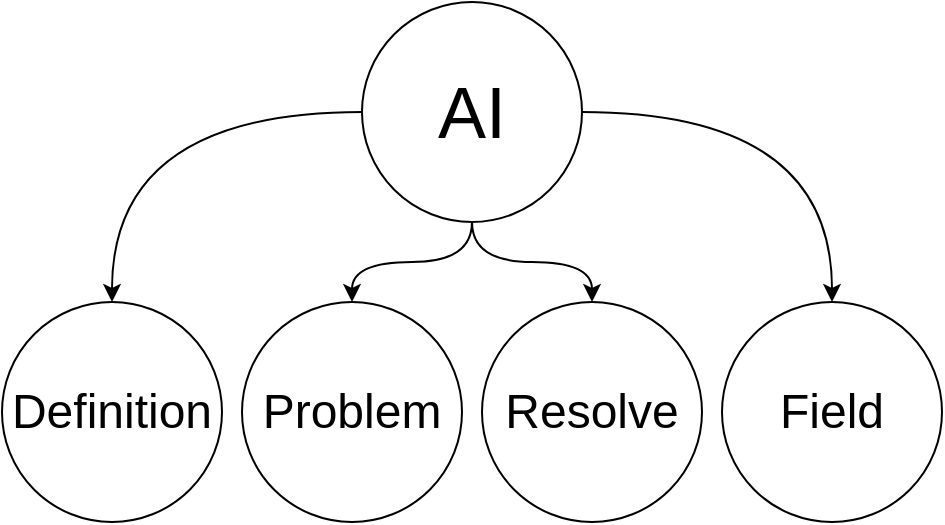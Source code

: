<mxfile version="28.1.2" pages="2">
  <diagram name="AI" id="fiwOMywQT2bl2BIg0qe0">
    <mxGraphModel dx="1234" dy="1983" grid="1" gridSize="10" guides="1" tooltips="1" connect="1" arrows="1" fold="1" page="1" pageScale="1" pageWidth="850" pageHeight="1100" math="0" shadow="0">
      <root>
        <mxCell id="0" />
        <mxCell id="1" parent="0" />
        <mxCell id="HRdKpd_t4PCCufJs8SFI-3" value="" style="edgeStyle=orthogonalEdgeStyle;rounded=0;orthogonalLoop=1;jettySize=auto;html=1;curved=1;" parent="1" source="HRdKpd_t4PCCufJs8SFI-4" target="HRdKpd_t4PCCufJs8SFI-7" edge="1">
          <mxGeometry relative="1" as="geometry" />
        </mxCell>
        <mxCell id="aeT9FSfwdUyCj6KDq3xD-3" value="" style="edgeStyle=orthogonalEdgeStyle;rounded=0;orthogonalLoop=1;jettySize=auto;html=1;curved=1;" parent="1" source="HRdKpd_t4PCCufJs8SFI-4" target="aeT9FSfwdUyCj6KDq3xD-2" edge="1">
          <mxGeometry relative="1" as="geometry" />
        </mxCell>
        <mxCell id="COEvjrz7dM8iQSiR4-q4-21" value="" style="edgeStyle=orthogonalEdgeStyle;rounded=0;orthogonalLoop=1;jettySize=auto;html=1;curved=1;" parent="1" source="HRdKpd_t4PCCufJs8SFI-4" target="COEvjrz7dM8iQSiR4-q4-20" edge="1">
          <mxGeometry relative="1" as="geometry" />
        </mxCell>
        <mxCell id="nO5MLRyQDXAvk3Oy3mln-2" value="" style="edgeStyle=orthogonalEdgeStyle;rounded=0;orthogonalLoop=1;jettySize=auto;html=1;curved=1;" edge="1" parent="1" source="HRdKpd_t4PCCufJs8SFI-4" target="nO5MLRyQDXAvk3Oy3mln-1">
          <mxGeometry relative="1" as="geometry" />
        </mxCell>
        <mxCell id="HRdKpd_t4PCCufJs8SFI-4" value="&lt;font style=&quot;font-size: 36px;&quot;&gt;AI&lt;/font&gt;" style="ellipse;whiteSpace=wrap;html=1;aspect=fixed;" parent="1" vertex="1">
          <mxGeometry x="330" y="-30" width="110" height="110" as="geometry" />
        </mxCell>
        <mxCell id="HRdKpd_t4PCCufJs8SFI-7" value="Problem" style="ellipse;whiteSpace=wrap;html=1;fontSize=24;" parent="1" vertex="1">
          <mxGeometry x="270" y="120" width="110" height="110" as="geometry" />
        </mxCell>
        <mxCell id="aeT9FSfwdUyCj6KDq3xD-2" value="Resolve" style="ellipse;whiteSpace=wrap;html=1;fontSize=24;" parent="1" vertex="1">
          <mxGeometry x="390" y="120" width="110" height="110" as="geometry" />
        </mxCell>
        <mxCell id="COEvjrz7dM8iQSiR4-q4-20" value="Definition" style="ellipse;whiteSpace=wrap;html=1;fontSize=24;" parent="1" vertex="1">
          <mxGeometry x="150" y="120" width="110" height="110" as="geometry" />
        </mxCell>
        <mxCell id="nO5MLRyQDXAvk3Oy3mln-1" value="Field" style="ellipse;whiteSpace=wrap;html=1;fontSize=24;" vertex="1" parent="1">
          <mxGeometry x="510" y="120" width="110" height="110" as="geometry" />
        </mxCell>
      </root>
    </mxGraphModel>
  </diagram>
  <diagram id="ShC2y2Lbm0_bJLRiv3Cs" name="NN">
    <mxGraphModel dx="1226" dy="875" grid="1" gridSize="10" guides="1" tooltips="1" connect="1" arrows="1" fold="1" page="1" pageScale="1" pageWidth="850" pageHeight="1100" math="0" shadow="0">
      <root>
        <mxCell id="0" />
        <mxCell id="1" parent="0" />
        <mxCell id="e4jtTJTSXNRmT_Vb2tYZ-1" value="" style="edgeStyle=orthogonalEdgeStyle;rounded=0;orthogonalLoop=1;jettySize=auto;html=1;" edge="1" parent="1" source="e4jtTJTSXNRmT_Vb2tYZ-5" target="e4jtTJTSXNRmT_Vb2tYZ-6">
          <mxGeometry relative="1" as="geometry" />
        </mxCell>
        <mxCell id="e4jtTJTSXNRmT_Vb2tYZ-2" value="" style="edgeStyle=orthogonalEdgeStyle;rounded=0;orthogonalLoop=1;jettySize=auto;html=1;" edge="1" parent="1" source="e4jtTJTSXNRmT_Vb2tYZ-5" target="e4jtTJTSXNRmT_Vb2tYZ-7">
          <mxGeometry relative="1" as="geometry" />
        </mxCell>
        <mxCell id="e4jtTJTSXNRmT_Vb2tYZ-3" value="" style="edgeStyle=orthogonalEdgeStyle;rounded=0;orthogonalLoop=1;jettySize=auto;html=1;" edge="1" parent="1" source="e4jtTJTSXNRmT_Vb2tYZ-5" target="e4jtTJTSXNRmT_Vb2tYZ-8">
          <mxGeometry relative="1" as="geometry" />
        </mxCell>
        <mxCell id="e4jtTJTSXNRmT_Vb2tYZ-4" value="" style="edgeStyle=orthogonalEdgeStyle;rounded=0;orthogonalLoop=1;jettySize=auto;html=1;" edge="1" parent="1" source="e4jtTJTSXNRmT_Vb2tYZ-5" target="e4jtTJTSXNRmT_Vb2tYZ-9">
          <mxGeometry relative="1" as="geometry" />
        </mxCell>
        <mxCell id="e4jtTJTSXNRmT_Vb2tYZ-5" value="&lt;font style=&quot;font-size: 36px;&quot;&gt;AI&lt;/font&gt;" style="ellipse;whiteSpace=wrap;html=1;aspect=fixed;" vertex="1" parent="1">
          <mxGeometry x="350" y="60" width="80" height="80" as="geometry" />
        </mxCell>
        <mxCell id="e4jtTJTSXNRmT_Vb2tYZ-6" value="Definition" style="ellipse;whiteSpace=wrap;html=1;fontSize=16;" vertex="1" parent="1">
          <mxGeometry x="220" y="60" width="80" height="80" as="geometry" />
        </mxCell>
        <mxCell id="e4jtTJTSXNRmT_Vb2tYZ-7" value="Field" style="ellipse;whiteSpace=wrap;html=1;fontSize=16;" vertex="1" parent="1">
          <mxGeometry x="485" y="60" width="80" height="80" as="geometry" />
        </mxCell>
        <mxCell id="e4jtTJTSXNRmT_Vb2tYZ-8" value="&lt;font style=&quot;font-size: 22px;&quot;&gt;Implement&lt;/font&gt;" style="ellipse;whiteSpace=wrap;html=1;" vertex="1" parent="1">
          <mxGeometry x="280" y="180" width="110" height="110" as="geometry" />
        </mxCell>
        <mxCell id="e4jtTJTSXNRmT_Vb2tYZ-9" value="&lt;font style=&quot;font-size: 18px;&quot;&gt;Subject&lt;/font&gt;" style="ellipse;whiteSpace=wrap;html=1;" vertex="1" parent="1">
          <mxGeometry x="405" y="180" width="80" height="80" as="geometry" />
        </mxCell>
      </root>
    </mxGraphModel>
  </diagram>
</mxfile>
